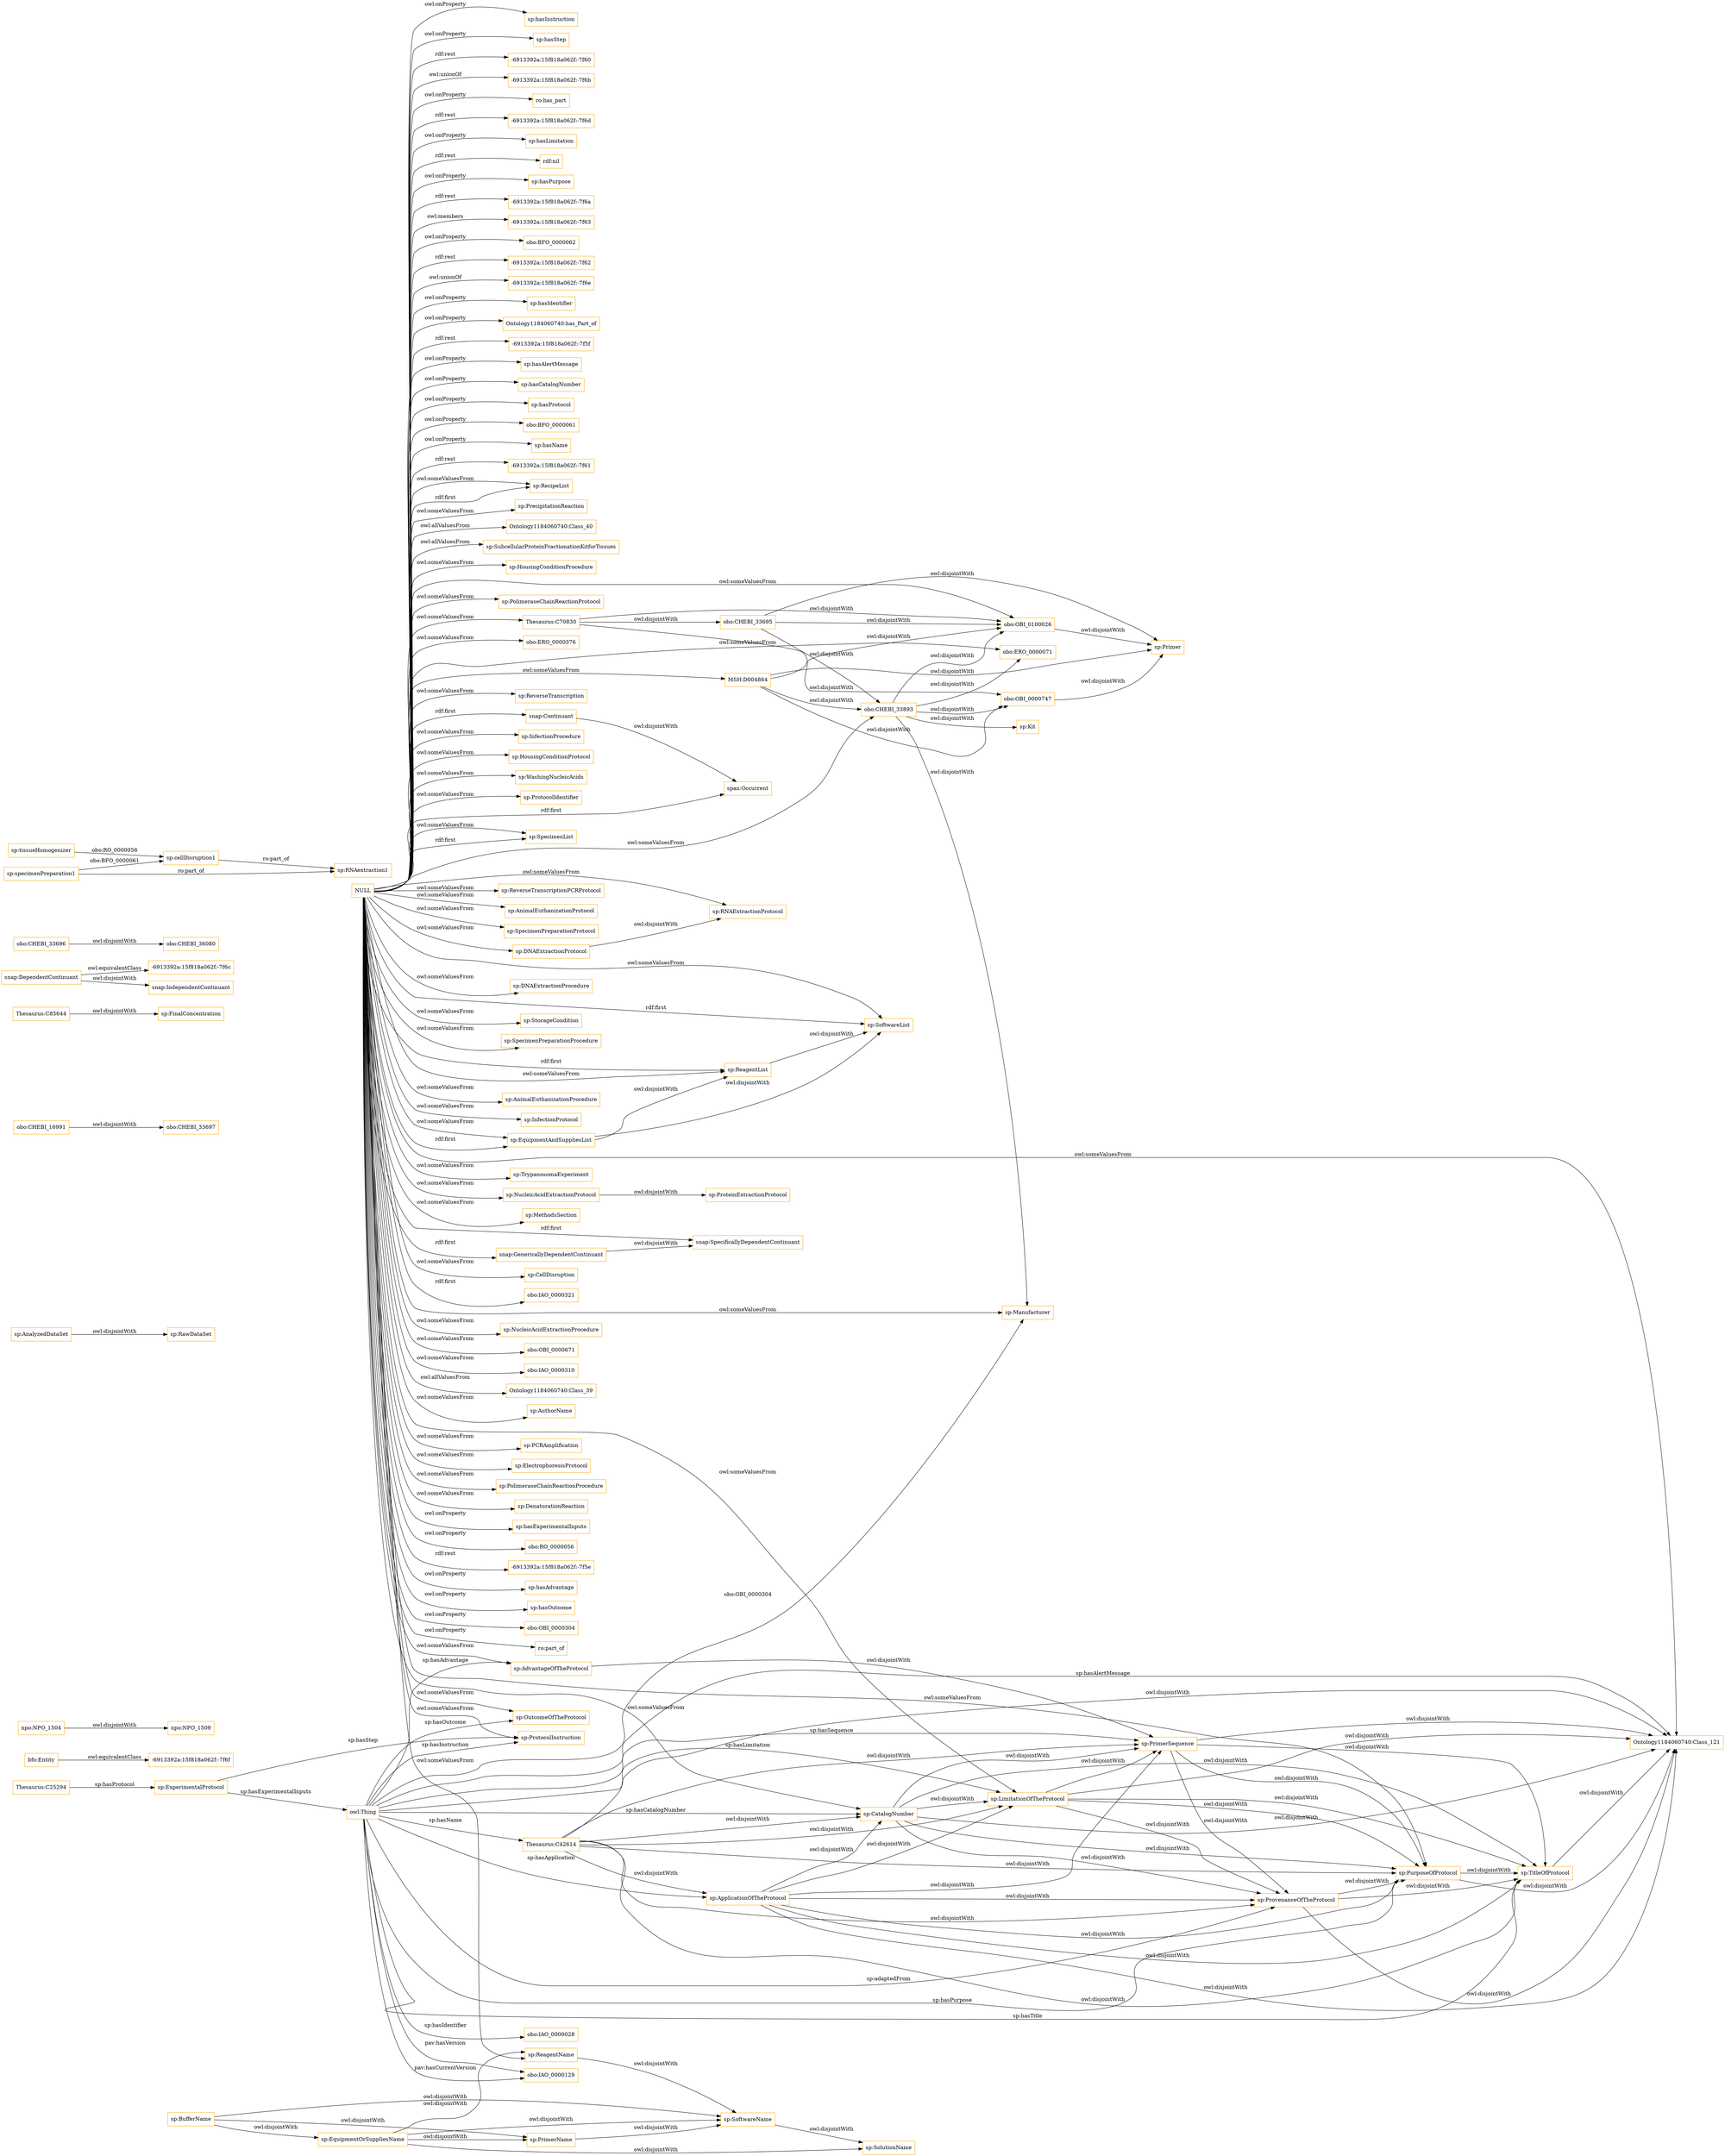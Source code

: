 digraph ar2dtool_diagram { 
rankdir=LR;
size="1501"
node [shape = rectangle, color="orange"]; "sp:RecipeList" "sp:PrecipitationReaction" "Ontology1184060740:Class_40" "bfo:Entity" "npo:NPO_1504" "sp:SubcellularProteinFractionationKitforTissues" "sp:EquipmentOrSuppliesName" "sp:HousingConditionProcedure" "sp:AdvantageOfTheProtocol" "Thesaurus:C70830" "sp:PrimerSequence" "sp:ProvenanceOfTheProtocol" "sp:PolimeraseChainReactionProtocol" "sp:RNAExtractionProtocol" "sp:ProtocolInstruction" "sp:RawDataSet" "obo:OBI_0000747" "obo:ERO_0000376" "obo:CHEBI_16991" "sp:CatalogNumber" "obo:CHEBI_33695" "Thesaurus:C85644" "span:Occurrent" "sp:ReverseTranscription" "Thesaurus:C42614" "sp:AnalyzedDataSet" "sp:EquipmentAndSuppliesList" "sp:Kit" "sp:InfectionProcedure" "sp:HousingConditionProtocol" "-6913392a:15f818a062f:-7f6f" "-6913392a:15f818a062f:-7f6c" "sp:WashingNucleicAcids" "obo:CHEBI_33697" "sp:ProtocolIdentifier" "obo:ERO_0000071" "sp:BufferName" "sp:SpecimenList" "snap:Continuant" "MSH:D004864" "npo:NPO_1509" "sp:ReagentName" "sp:ApplicationOfTheProtocol" "sp:ReverseTranscriptionPCRProtocol" "sp:AnimalEuthanizationProtocol" "sp:SpecimenPreparationProtocol" "sp:ReagentList" "obo:IAO_0000028" "sp:DNAExtractionProcedure" "obo:IAO_0000129" "sp:PurposeOfProtocol" "sp:StorageCondition" "sp:SpecimenPreparationProcedure" "sp:SoftwareList" "obo:CHEBI_36080" "sp:ExperimentalProtocol" "sp:AnimalEuthanizationProcedure" "sp:InfectionProtocol" "sp:NucleicAcidExtractionProtocol" "sp:TrypanosomaExperiment" "sp:SolutionName" "obo:CHEBI_33696" "obo:CHEBI_33893" "sp:MethodsSection" "sp:DNAExtractionProtocol" "sp:TitleOfProtocol" "snap:SpecificallyDependentContinuant" "Ontology1184060740:Class_121" "sp:CellDisruption" "obo:IAO_0000321" "snap:GenericallyDependentContinuant" "sp:Manufacturer" "Thesaurus:C25294" "sp:FinalConcentration" "sp:NucleicAcidExtractionProcedure" "obo:OBI_0100026" "obo:OBI_0000671" "sp:LimitationOfTheProtocol" "obo:IAO_0000310" "Ontology1184060740:Class_39" "sp:AuthorName" "sp:OutcomeOfTheProtocol" "sp:ProteinExtractionProtocol" "sp:PrimerName" "sp:PCRAmplification" "sp:SoftwareName" "sp:Primer" "snap:IndependentContinuant" "snap:DependentContinuant" "sp:ElectrophoresisProtocol" "sp:PolimeraseChainReactionProcedure" "sp:DenaturationReaction" ; /*classes style*/
	"obo:CHEBI_33893" -> "sp:Kit" [ label = "owl:disjointWith" ];
	"obo:CHEBI_33893" -> "obo:OBI_0000747" [ label = "owl:disjointWith" ];
	"obo:CHEBI_33893" -> "obo:OBI_0100026" [ label = "owl:disjointWith" ];
	"obo:CHEBI_33893" -> "obo:ERO_0000071" [ label = "owl:disjointWith" ];
	"obo:CHEBI_33893" -> "sp:Manufacturer" [ label = "owl:disjointWith" ];
	"sp:CatalogNumber" -> "sp:LimitationOfTheProtocol" [ label = "owl:disjointWith" ];
	"sp:CatalogNumber" -> "sp:PrimerSequence" [ label = "owl:disjointWith" ];
	"sp:CatalogNumber" -> "sp:ProvenanceOfTheProtocol" [ label = "owl:disjointWith" ];
	"sp:CatalogNumber" -> "Ontology1184060740:Class_121" [ label = "owl:disjointWith" ];
	"sp:CatalogNumber" -> "sp:TitleOfProtocol" [ label = "owl:disjointWith" ];
	"sp:CatalogNumber" -> "sp:PurposeOfProtocol" [ label = "owl:disjointWith" ];
	"sp:AnalyzedDataSet" -> "sp:RawDataSet" [ label = "owl:disjointWith" ];
	"sp:EquipmentAndSuppliesList" -> "sp:SoftwareList" [ label = "owl:disjointWith" ];
	"sp:EquipmentAndSuppliesList" -> "sp:ReagentList" [ label = "owl:disjointWith" ];
	"sp:EquipmentOrSuppliesName" -> "sp:SolutionName" [ label = "owl:disjointWith" ];
	"sp:EquipmentOrSuppliesName" -> "sp:SoftwareName" [ label = "owl:disjointWith" ];
	"sp:EquipmentOrSuppliesName" -> "sp:ReagentName" [ label = "owl:disjointWith" ];
	"sp:EquipmentOrSuppliesName" -> "sp:PrimerName" [ label = "owl:disjointWith" ];
	"sp:ReagentList" -> "sp:SoftwareList" [ label = "owl:disjointWith" ];
	"sp:tissueHomogenizer" -> "sp:cellDisruption1" [ label = "obo:RO_0000056" ];
	"sp:LimitationOfTheProtocol" -> "sp:PurposeOfProtocol" [ label = "owl:disjointWith" ];
	"sp:LimitationOfTheProtocol" -> "sp:PrimerSequence" [ label = "owl:disjointWith" ];
	"sp:LimitationOfTheProtocol" -> "Ontology1184060740:Class_121" [ label = "owl:disjointWith" ];
	"sp:LimitationOfTheProtocol" -> "sp:ProvenanceOfTheProtocol" [ label = "owl:disjointWith" ];
	"sp:LimitationOfTheProtocol" -> "sp:TitleOfProtocol" [ label = "owl:disjointWith" ];
	"obo:CHEBI_16991" -> "obo:CHEBI_33697" [ label = "owl:disjointWith" ];
	"Thesaurus:C70830" -> "obo:OBI_0100026" [ label = "owl:disjointWith" ];
	"Thesaurus:C70830" -> "obo:OBI_0000747" [ label = "owl:disjointWith" ];
	"Thesaurus:C70830" -> "obo:CHEBI_33695" [ label = "owl:disjointWith" ];
	"sp:NucleicAcidExtractionProtocol" -> "sp:ProteinExtractionProtocol" [ label = "owl:disjointWith" ];
	"MSH:D004864" -> "sp:Primer" [ label = "owl:disjointWith" ];
	"MSH:D004864" -> "obo:OBI_0100026" [ label = "owl:disjointWith" ];
	"MSH:D004864" -> "obo:CHEBI_33893" [ label = "owl:disjointWith" ];
	"MSH:D004864" -> "obo:OBI_0000747" [ label = "owl:disjointWith" ];
	"sp:AdvantageOfTheProtocol" -> "sp:PrimerSequence" [ label = "owl:disjointWith" ];
	"Thesaurus:C42614" -> "sp:LimitationOfTheProtocol" [ label = "owl:disjointWith" ];
	"Thesaurus:C42614" -> "sp:ProvenanceOfTheProtocol" [ label = "owl:disjointWith" ];
	"Thesaurus:C42614" -> "sp:CatalogNumber" [ label = "owl:disjointWith" ];
	"Thesaurus:C42614" -> "sp:PrimerSequence" [ label = "owl:disjointWith" ];
	"Thesaurus:C42614" -> "sp:TitleOfProtocol" [ label = "owl:disjointWith" ];
	"Thesaurus:C42614" -> "sp:PurposeOfProtocol" [ label = "owl:disjointWith" ];
	"Thesaurus:C42614" -> "Ontology1184060740:Class_121" [ label = "owl:disjointWith" ];
	"Thesaurus:C42614" -> "sp:ApplicationOfTheProtocol" [ label = "owl:disjointWith" ];
	"obo:OBI_0100026" -> "sp:Primer" [ label = "owl:disjointWith" ];
	"snap:GenericallyDependentContinuant" -> "snap:SpecificallyDependentContinuant" [ label = "owl:disjointWith" ];
	"snap:Continuant" -> "span:Occurrent" [ label = "owl:disjointWith" ];
	"sp:PurposeOfProtocol" -> "Ontology1184060740:Class_121" [ label = "owl:disjointWith" ];
	"sp:PurposeOfProtocol" -> "sp:TitleOfProtocol" [ label = "owl:disjointWith" ];
	"sp:ReagentName" -> "sp:SoftwareName" [ label = "owl:disjointWith" ];
	"sp:PrimerName" -> "sp:SoftwareName" [ label = "owl:disjointWith" ];
	"sp:ProvenanceOfTheProtocol" -> "Ontology1184060740:Class_121" [ label = "owl:disjointWith" ];
	"sp:ProvenanceOfTheProtocol" -> "sp:TitleOfProtocol" [ label = "owl:disjointWith" ];
	"sp:ProvenanceOfTheProtocol" -> "sp:PurposeOfProtocol" [ label = "owl:disjointWith" ];
	"obo:CHEBI_33696" -> "obo:CHEBI_36080" [ label = "owl:disjointWith" ];
	"NULL" -> "sp:EquipmentAndSuppliesList" [ label = "owl:someValuesFrom" ];
	"NULL" -> "sp:hasExperimentalInputs" [ label = "owl:onProperty" ];
	"NULL" -> "obo:OBI_0000671" [ label = "owl:someValuesFrom" ];
	"NULL" -> "obo:RO_0000056" [ label = "owl:onProperty" ];
	"NULL" -> "sp:ReagentName" [ label = "owl:someValuesFrom" ];
	"NULL" -> "-6913392a:15f818a062f:-7f5e" [ label = "rdf:rest" ];
	"NULL" -> "obo:ERO_0000071" [ label = "owl:someValuesFrom" ];
	"NULL" -> "sp:StorageCondition" [ label = "owl:someValuesFrom" ];
	"NULL" -> "sp:hasAdvantage" [ label = "owl:onProperty" ];
	"NULL" -> "sp:CellDisruption" [ label = "owl:someValuesFrom" ];
	"NULL" -> "sp:ProtocolInstruction" [ label = "owl:someValuesFrom" ];
	"NULL" -> "sp:ProtocolIdentifier" [ label = "owl:someValuesFrom" ];
	"NULL" -> "sp:Manufacturer" [ label = "owl:someValuesFrom" ];
	"NULL" -> "sp:hasOutcome" [ label = "owl:onProperty" ];
	"NULL" -> "obo:OBI_0000304" [ label = "owl:onProperty" ];
	"NULL" -> "sp:LimitationOfTheProtocol" [ label = "owl:someValuesFrom" ];
	"NULL" -> "ro:part_of" [ label = "owl:onProperty" ];
	"NULL" -> "sp:DNAExtractionProcedure" [ label = "owl:someValuesFrom" ];
	"NULL" -> "sp:PCRAmplification" [ label = "owl:someValuesFrom" ];
	"NULL" -> "sp:hasInstruction" [ label = "owl:onProperty" ];
	"NULL" -> "span:Occurrent" [ label = "rdf:first" ];
	"NULL" -> "sp:hasStep" [ label = "owl:onProperty" ];
	"NULL" -> "-6913392a:15f818a062f:-7f60" [ label = "rdf:rest" ];
	"NULL" -> "sp:InfectionProcedure" [ label = "owl:someValuesFrom" ];
	"NULL" -> "Ontology1184060740:Class_39" [ label = "owl:allValuesFrom" ];
	"NULL" -> "sp:ElectrophoresisProtocol" [ label = "owl:someValuesFrom" ];
	"NULL" -> "sp:AnimalEuthanizationProtocol" [ label = "owl:someValuesFrom" ];
	"NULL" -> "sp:NucleicAcidExtractionProcedure" [ label = "owl:someValuesFrom" ];
	"NULL" -> "sp:ReagentList" [ label = "rdf:first" ];
	"NULL" -> "sp:SoftwareList" [ label = "owl:someValuesFrom" ];
	"NULL" -> "sp:PrecipitationReaction" [ label = "owl:someValuesFrom" ];
	"NULL" -> "sp:SubcellularProteinFractionationKitforTissues" [ label = "owl:allValuesFrom" ];
	"NULL" -> "sp:PurposeOfProtocol" [ label = "owl:someValuesFrom" ];
	"NULL" -> "sp:AnimalEuthanizationProcedure" [ label = "owl:someValuesFrom" ];
	"NULL" -> "-6913392a:15f818a062f:-7f6b" [ label = "owl:unionOf" ];
	"NULL" -> "ro:has_part" [ label = "owl:onProperty" ];
	"NULL" -> "snap:SpecificallyDependentContinuant" [ label = "rdf:first" ];
	"NULL" -> "sp:RNAExtractionProtocol" [ label = "owl:someValuesFrom" ];
	"NULL" -> "sp:ReagentList" [ label = "owl:someValuesFrom" ];
	"NULL" -> "-6913392a:15f818a062f:-7f6d" [ label = "rdf:rest" ];
	"NULL" -> "sp:NucleicAcidExtractionProtocol" [ label = "owl:someValuesFrom" ];
	"NULL" -> "snap:GenericallyDependentContinuant" [ label = "rdf:first" ];
	"NULL" -> "sp:HousingConditionProcedure" [ label = "owl:someValuesFrom" ];
	"NULL" -> "sp:hasLimitation" [ label = "owl:onProperty" ];
	"NULL" -> "rdf:nil" [ label = "rdf:rest" ];
	"NULL" -> "sp:OutcomeOfTheProtocol" [ label = "owl:someValuesFrom" ];
	"NULL" -> "sp:hasPurpose" [ label = "owl:onProperty" ];
	"NULL" -> "sp:SpecimenList" [ label = "rdf:first" ];
	"NULL" -> "-6913392a:15f818a062f:-7f6a" [ label = "rdf:rest" ];
	"NULL" -> "sp:AdvantageOfTheProtocol" [ label = "owl:someValuesFrom" ];
	"NULL" -> "-6913392a:15f818a062f:-7f63" [ label = "owl:members" ];
	"NULL" -> "obo:ERO_0000376" [ label = "owl:someValuesFrom" ];
	"NULL" -> "sp:AuthorName" [ label = "owl:someValuesFrom" ];
	"NULL" -> "obo:BFO_0000062" [ label = "owl:onProperty" ];
	"NULL" -> "sp:DNAExtractionProtocol" [ label = "owl:someValuesFrom" ];
	"NULL" -> "-6913392a:15f818a062f:-7f62" [ label = "rdf:rest" ];
	"NULL" -> "-6913392a:15f818a062f:-7f6e" [ label = "owl:unionOf" ];
	"NULL" -> "sp:SoftwareList" [ label = "rdf:first" ];
	"NULL" -> "sp:HousingConditionProtocol" [ label = "owl:someValuesFrom" ];
	"NULL" -> "sp:RecipeList" [ label = "owl:someValuesFrom" ];
	"NULL" -> "sp:ReverseTranscriptionPCRProtocol" [ label = "owl:someValuesFrom" ];
	"NULL" -> "sp:InfectionProtocol" [ label = "owl:someValuesFrom" ];
	"NULL" -> "sp:hasIdentifier" [ label = "owl:onProperty" ];
	"NULL" -> "Ontology1184060740:Class_40" [ label = "owl:allValuesFrom" ];
	"NULL" -> "obo:IAO_0000321" [ label = "rdf:first" ];
	"NULL" -> "sp:WashingNucleicAcids" [ label = "owl:someValuesFrom" ];
	"NULL" -> "sp:CatalogNumber" [ label = "owl:someValuesFrom" ];
	"NULL" -> "Ontology1184060740:has_Part_of" [ label = "owl:onProperty" ];
	"NULL" -> "-6913392a:15f818a062f:-7f5f" [ label = "rdf:rest" ];
	"NULL" -> "sp:TrypanosomaExperiment" [ label = "owl:someValuesFrom" ];
	"NULL" -> "sp:MethodsSection" [ label = "owl:someValuesFrom" ];
	"NULL" -> "sp:hasAlertMessage" [ label = "owl:onProperty" ];
	"NULL" -> "sp:hasCatalogNumber" [ label = "owl:onProperty" ];
	"NULL" -> "obo:OBI_0100026" [ label = "owl:someValuesFrom" ];
	"NULL" -> "MSH:D004864" [ label = "owl:someValuesFrom" ];
	"NULL" -> "sp:SpecimenPreparationProtocol" [ label = "owl:someValuesFrom" ];
	"NULL" -> "sp:SpecimenList" [ label = "owl:someValuesFrom" ];
	"NULL" -> "sp:DenaturationReaction" [ label = "owl:someValuesFrom" ];
	"NULL" -> "Thesaurus:C70830" [ label = "owl:someValuesFrom" ];
	"NULL" -> "sp:EquipmentAndSuppliesList" [ label = "rdf:first" ];
	"NULL" -> "obo:IAO_0000310" [ label = "owl:someValuesFrom" ];
	"NULL" -> "sp:hasProtocol" [ label = "owl:onProperty" ];
	"NULL" -> "Ontology1184060740:Class_121" [ label = "owl:someValuesFrom" ];
	"NULL" -> "sp:SpecimenPreparationProcedure" [ label = "owl:someValuesFrom" ];
	"NULL" -> "sp:ReverseTranscription" [ label = "owl:someValuesFrom" ];
	"NULL" -> "obo:BFO_0000061" [ label = "owl:onProperty" ];
	"NULL" -> "obo:CHEBI_33893" [ label = "owl:someValuesFrom" ];
	"NULL" -> "sp:hasName" [ label = "owl:onProperty" ];
	"NULL" -> "sp:RecipeList" [ label = "rdf:first" ];
	"NULL" -> "snap:Continuant" [ label = "rdf:first" ];
	"NULL" -> "sp:PolimeraseChainReactionProtocol" [ label = "owl:someValuesFrom" ];
	"NULL" -> "-6913392a:15f818a062f:-7f61" [ label = "rdf:rest" ];
	"NULL" -> "sp:PolimeraseChainReactionProcedure" [ label = "owl:someValuesFrom" ];
	"sp:SoftwareName" -> "sp:SolutionName" [ label = "owl:disjointWith" ];
	"Thesaurus:C85644" -> "sp:FinalConcentration" [ label = "owl:disjointWith" ];
	"sp:BufferName" -> "sp:SoftwareName" [ label = "owl:disjointWith" ];
	"sp:BufferName" -> "sp:PrimerName" [ label = "owl:disjointWith" ];
	"sp:BufferName" -> "sp:EquipmentOrSuppliesName" [ label = "owl:disjointWith" ];
	"npo:NPO_1504" -> "npo:NPO_1509" [ label = "owl:disjointWith" ];
	"bfo:Entity" -> "-6913392a:15f818a062f:-7f6f" [ label = "owl:equivalentClass" ];
	"sp:cellDisruption1" -> "sp:RNAextraction1" [ label = "ro:part_of" ];
	"snap:DependentContinuant" -> "snap:IndependentContinuant" [ label = "owl:disjointWith" ];
	"snap:DependentContinuant" -> "-6913392a:15f818a062f:-7f6c" [ label = "owl:equivalentClass" ];
	"obo:CHEBI_33695" -> "sp:Primer" [ label = "owl:disjointWith" ];
	"obo:CHEBI_33695" -> "obo:OBI_0100026" [ label = "owl:disjointWith" ];
	"obo:CHEBI_33695" -> "obo:CHEBI_33893" [ label = "owl:disjointWith" ];
	"sp:DNAExtractionProtocol" -> "sp:RNAExtractionProtocol" [ label = "owl:disjointWith" ];
	"sp:ApplicationOfTheProtocol" -> "sp:CatalogNumber" [ label = "owl:disjointWith" ];
	"sp:ApplicationOfTheProtocol" -> "sp:PrimerSequence" [ label = "owl:disjointWith" ];
	"sp:ApplicationOfTheProtocol" -> "sp:ProvenanceOfTheProtocol" [ label = "owl:disjointWith" ];
	"sp:ApplicationOfTheProtocol" -> "sp:LimitationOfTheProtocol" [ label = "owl:disjointWith" ];
	"sp:ApplicationOfTheProtocol" -> "sp:TitleOfProtocol" [ label = "owl:disjointWith" ];
	"sp:ApplicationOfTheProtocol" -> "Ontology1184060740:Class_121" [ label = "owl:disjointWith" ];
	"sp:ApplicationOfTheProtocol" -> "sp:PurposeOfProtocol" [ label = "owl:disjointWith" ];
	"sp:specimenPreparation1" -> "sp:cellDisruption1" [ label = "obo:BFO_0000061" ];
	"sp:specimenPreparation1" -> "sp:RNAextraction1" [ label = "ro:part_of" ];
	"sp:PrimerSequence" -> "Ontology1184060740:Class_121" [ label = "owl:disjointWith" ];
	"sp:PrimerSequence" -> "sp:TitleOfProtocol" [ label = "owl:disjointWith" ];
	"sp:PrimerSequence" -> "sp:PurposeOfProtocol" [ label = "owl:disjointWith" ];
	"sp:PrimerSequence" -> "sp:ProvenanceOfTheProtocol" [ label = "owl:disjointWith" ];
	"obo:OBI_0000747" -> "sp:Primer" [ label = "owl:disjointWith" ];
	"sp:TitleOfProtocol" -> "Ontology1184060740:Class_121" [ label = "owl:disjointWith" ];
	"owl:Thing" -> "sp:LimitationOfTheProtocol" [ label = "sp:hasLimitation" ];
	"owl:Thing" -> "obo:IAO_0000028" [ label = "sp:hasIdentifier" ];
	"owl:Thing" -> "Thesaurus:C42614" [ label = "sp:hasName" ];
	"owl:Thing" -> "sp:CatalogNumber" [ label = "sp:hasCatalogNumber" ];
	"sp:ExperimentalProtocol" -> "sp:ProtocolInstruction" [ label = "sp:hasStep" ];
	"owl:Thing" -> "sp:ProtocolInstruction" [ label = "sp:hasInstruction" ];
	"owl:Thing" -> "sp:PurposeOfProtocol" [ label = "sp:hasPurpose" ];
	"owl:Thing" -> "sp:OutcomeOfTheProtocol" [ label = "sp:hasOutcome" ];
	"owl:Thing" -> "sp:Manufacturer" [ label = "obo:OBI_0000304" ];
	"owl:Thing" -> "sp:ApplicationOfTheProtocol" [ label = "sp:hasApplication" ];
	"owl:Thing" -> "obo:IAO_0000129" [ label = "pav:hasVersion" ];
	"Thesaurus:C25294" -> "sp:ExperimentalProtocol" [ label = "sp:hasProtocol" ];
	"owl:Thing" -> "sp:ProvenanceOfTheProtocol" [ label = "sp:adaptedFrom" ];
	"owl:Thing" -> "sp:TitleOfProtocol" [ label = "sp:hasTitle" ];
	"owl:Thing" -> "obo:IAO_0000129" [ label = "pav:hasCurrentVersion" ];
	"owl:Thing" -> "sp:PrimerSequence" [ label = "sp:hasSequence" ];
	"owl:Thing" -> "Ontology1184060740:Class_121" [ label = "sp:hasAlertMessage" ];
	"sp:ExperimentalProtocol" -> "owl:Thing" [ label = "sp:hasExperimentalInputs" ];
	"owl:Thing" -> "sp:AdvantageOfTheProtocol" [ label = "sp:hasAdvantage" ];

}
